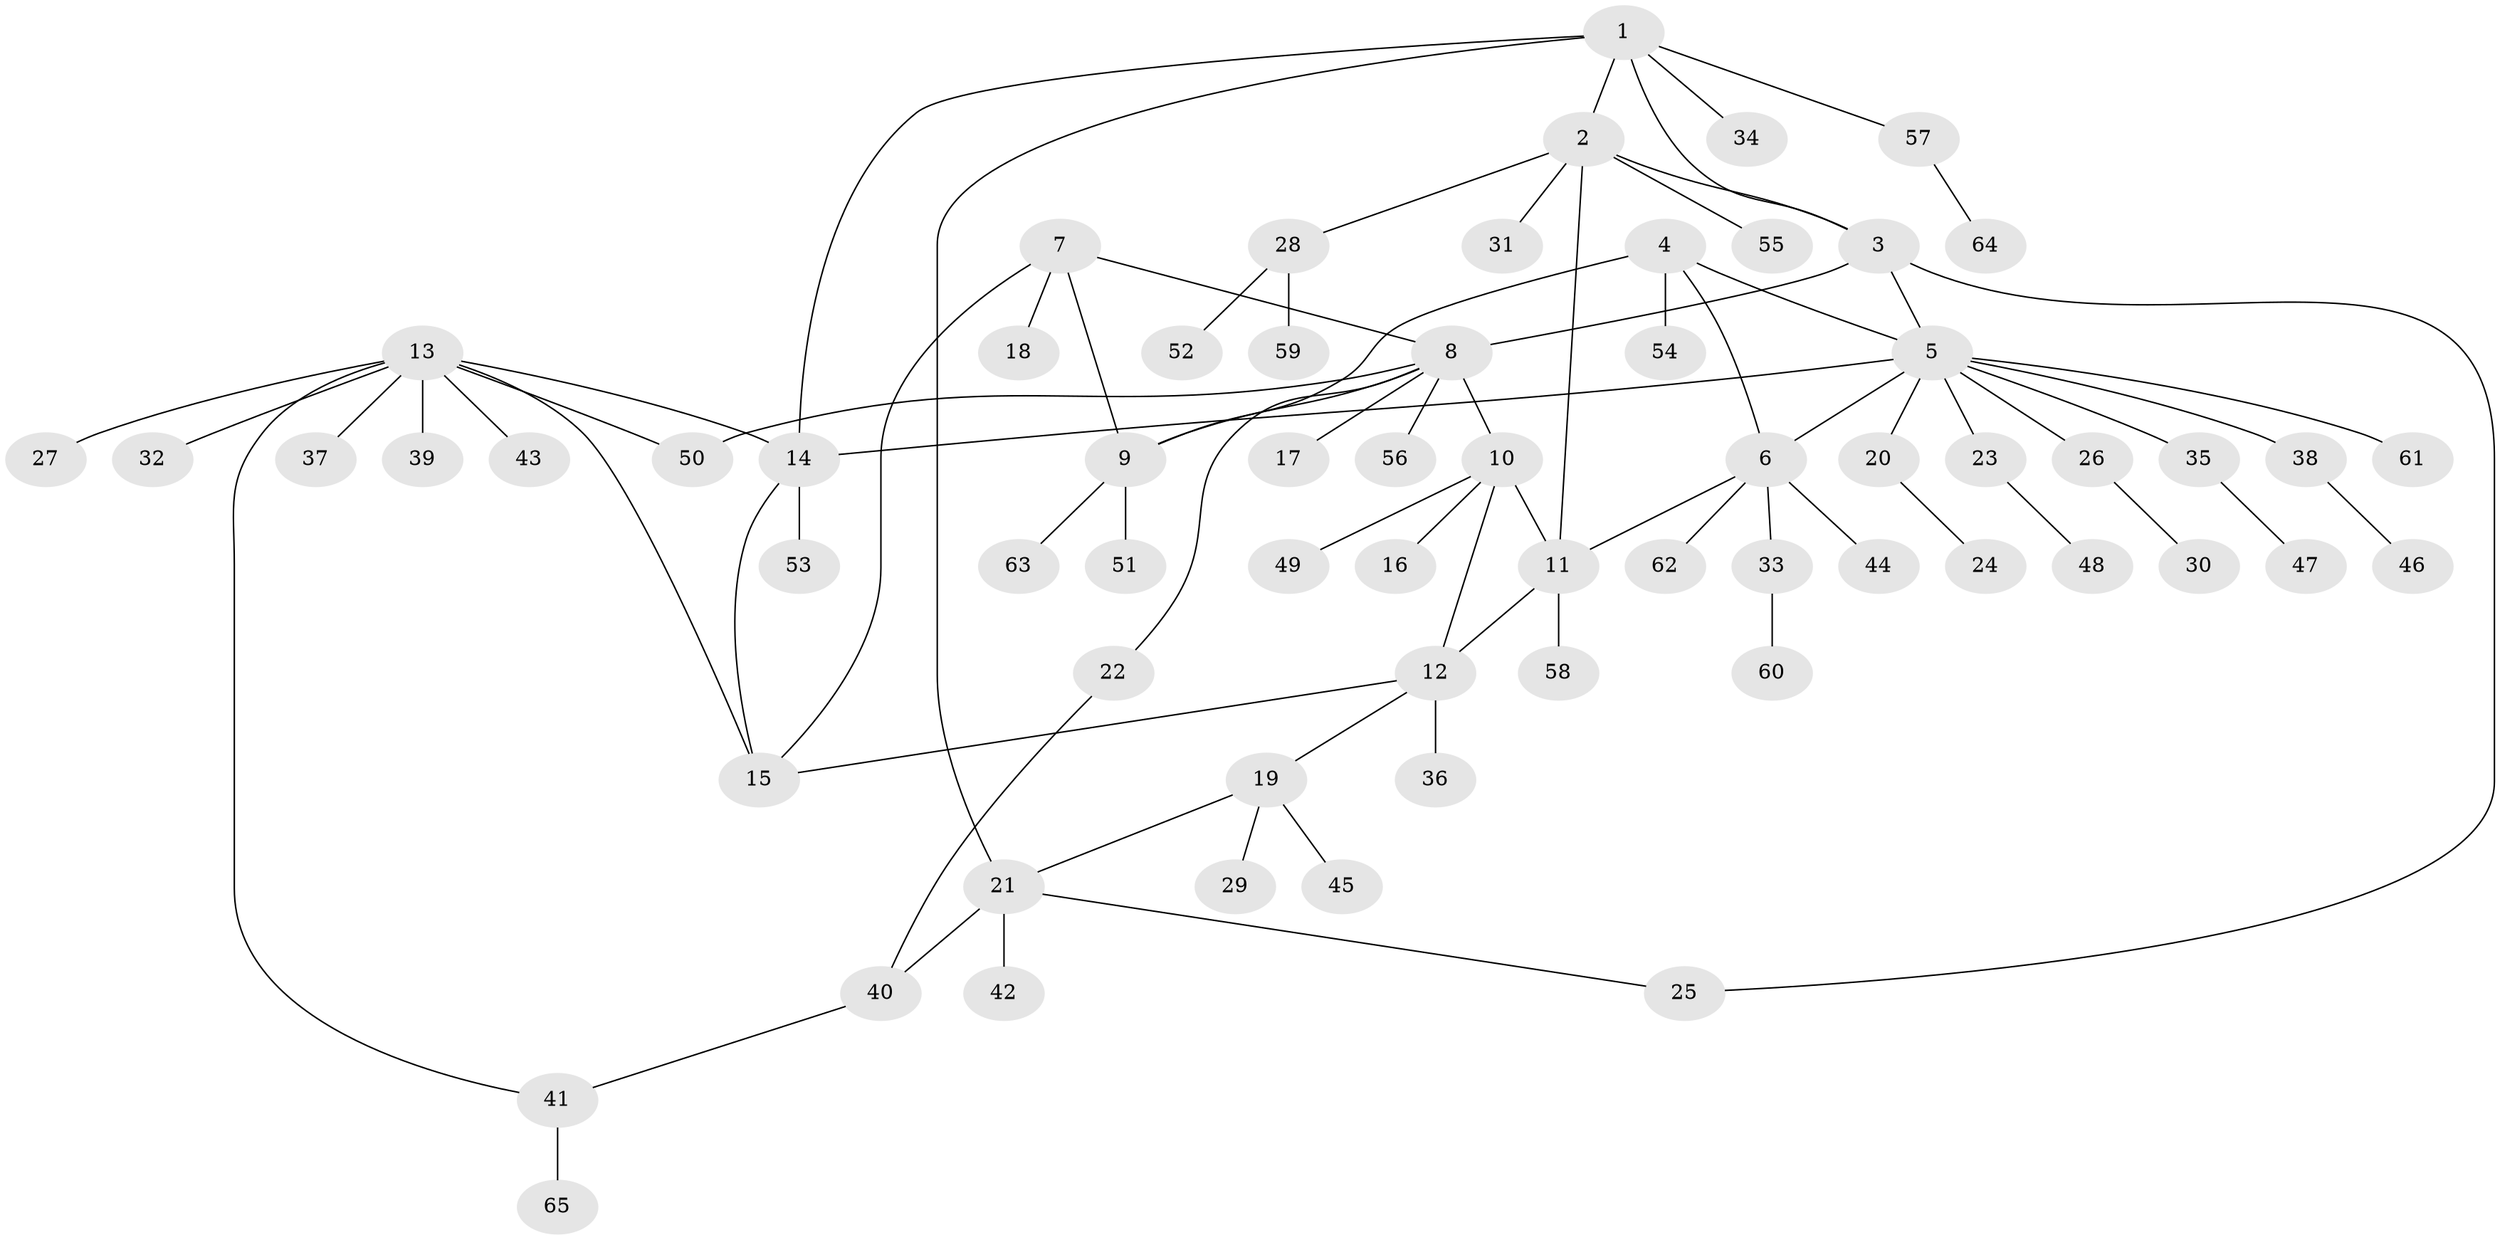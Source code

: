 // coarse degree distribution, {4: 0.1111111111111111, 8: 0.022222222222222223, 3: 0.1111111111111111, 10: 0.022222222222222223, 5: 0.044444444444444446, 7: 0.044444444444444446, 6: 0.022222222222222223, 2: 0.1111111111111111, 1: 0.5111111111111111}
// Generated by graph-tools (version 1.1) at 2025/24/03/03/25 07:24:17]
// undirected, 65 vertices, 80 edges
graph export_dot {
graph [start="1"]
  node [color=gray90,style=filled];
  1;
  2;
  3;
  4;
  5;
  6;
  7;
  8;
  9;
  10;
  11;
  12;
  13;
  14;
  15;
  16;
  17;
  18;
  19;
  20;
  21;
  22;
  23;
  24;
  25;
  26;
  27;
  28;
  29;
  30;
  31;
  32;
  33;
  34;
  35;
  36;
  37;
  38;
  39;
  40;
  41;
  42;
  43;
  44;
  45;
  46;
  47;
  48;
  49;
  50;
  51;
  52;
  53;
  54;
  55;
  56;
  57;
  58;
  59;
  60;
  61;
  62;
  63;
  64;
  65;
  1 -- 2;
  1 -- 3;
  1 -- 14;
  1 -- 21;
  1 -- 34;
  1 -- 57;
  2 -- 3;
  2 -- 11;
  2 -- 28;
  2 -- 31;
  2 -- 55;
  3 -- 5;
  3 -- 8;
  3 -- 25;
  4 -- 5;
  4 -- 6;
  4 -- 9;
  4 -- 54;
  5 -- 6;
  5 -- 14;
  5 -- 20;
  5 -- 23;
  5 -- 26;
  5 -- 35;
  5 -- 38;
  5 -- 61;
  6 -- 11;
  6 -- 33;
  6 -- 44;
  6 -- 62;
  7 -- 8;
  7 -- 9;
  7 -- 15;
  7 -- 18;
  8 -- 9;
  8 -- 10;
  8 -- 17;
  8 -- 22;
  8 -- 50;
  8 -- 56;
  9 -- 51;
  9 -- 63;
  10 -- 11;
  10 -- 12;
  10 -- 16;
  10 -- 49;
  11 -- 12;
  11 -- 58;
  12 -- 15;
  12 -- 19;
  12 -- 36;
  13 -- 14;
  13 -- 15;
  13 -- 27;
  13 -- 32;
  13 -- 37;
  13 -- 39;
  13 -- 41;
  13 -- 43;
  13 -- 50;
  14 -- 15;
  14 -- 53;
  19 -- 21;
  19 -- 29;
  19 -- 45;
  20 -- 24;
  21 -- 25;
  21 -- 40;
  21 -- 42;
  22 -- 40;
  23 -- 48;
  26 -- 30;
  28 -- 52;
  28 -- 59;
  33 -- 60;
  35 -- 47;
  38 -- 46;
  40 -- 41;
  41 -- 65;
  57 -- 64;
}
